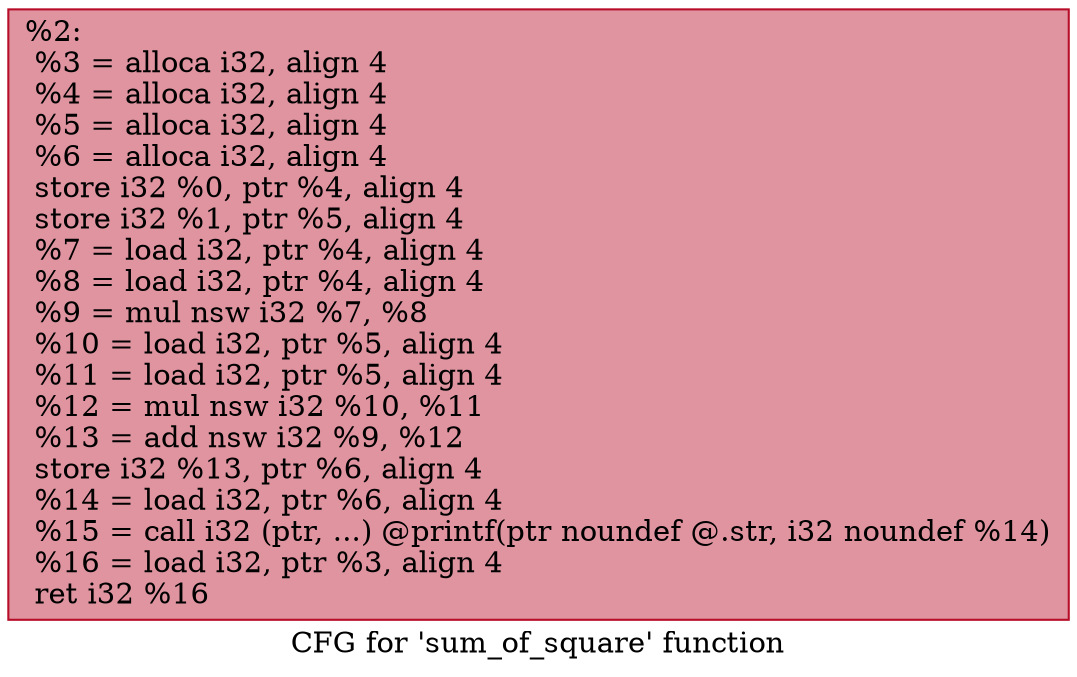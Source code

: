 digraph "CFG for 'sum_of_square' function" {
	label="CFG for 'sum_of_square' function";

	Node0x5604c4df9b80 [shape=record,color="#b70d28ff", style=filled, fillcolor="#b70d2870",label="{%2:\l  %3 = alloca i32, align 4\l  %4 = alloca i32, align 4\l  %5 = alloca i32, align 4\l  %6 = alloca i32, align 4\l  store i32 %0, ptr %4, align 4\l  store i32 %1, ptr %5, align 4\l  %7 = load i32, ptr %4, align 4\l  %8 = load i32, ptr %4, align 4\l  %9 = mul nsw i32 %7, %8\l  %10 = load i32, ptr %5, align 4\l  %11 = load i32, ptr %5, align 4\l  %12 = mul nsw i32 %10, %11\l  %13 = add nsw i32 %9, %12\l  store i32 %13, ptr %6, align 4\l  %14 = load i32, ptr %6, align 4\l  %15 = call i32 (ptr, ...) @printf(ptr noundef @.str, i32 noundef %14)\l  %16 = load i32, ptr %3, align 4\l  ret i32 %16\l}"];
}
